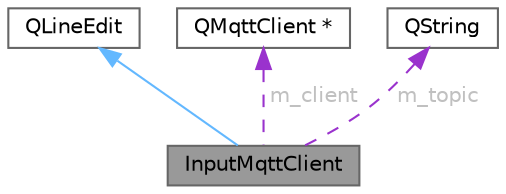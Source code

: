 digraph "InputMqttClient"
{
 // LATEX_PDF_SIZE
  bgcolor="transparent";
  edge [fontname=Helvetica,fontsize=10,labelfontname=Helvetica,labelfontsize=10];
  node [fontname=Helvetica,fontsize=10,shape=box,height=0.2,width=0.4];
  Node1 [id="Node000001",label="InputMqttClient",height=0.2,width=0.4,color="gray40", fillcolor="grey60", style="filled", fontcolor="black",tooltip="The InputMqttClient class extends QLineEdit to provide MQTT publishing capabilities."];
  Node2 -> Node1 [id="edge1_Node000001_Node000002",dir="back",color="steelblue1",style="solid",tooltip=" "];
  Node2 [id="Node000002",label="QLineEdit",height=0.2,width=0.4,color="gray40", fillcolor="white", style="filled",URL="$class_q_line_edit.html",tooltip=" "];
  Node3 -> Node1 [id="edge2_Node000001_Node000003",dir="back",color="darkorchid3",style="dashed",tooltip=" ",label=" m_client",fontcolor="grey" ];
  Node3 [id="Node000003",label="QMqttClient *",height=0.2,width=0.4,color="gray40", fillcolor="white", style="filled",tooltip=" "];
  Node4 -> Node1 [id="edge3_Node000001_Node000004",dir="back",color="darkorchid3",style="dashed",tooltip=" ",label=" m_topic",fontcolor="grey" ];
  Node4 [id="Node000004",label="QString",height=0.2,width=0.4,color="gray40", fillcolor="white", style="filled",tooltip=" "];
}
